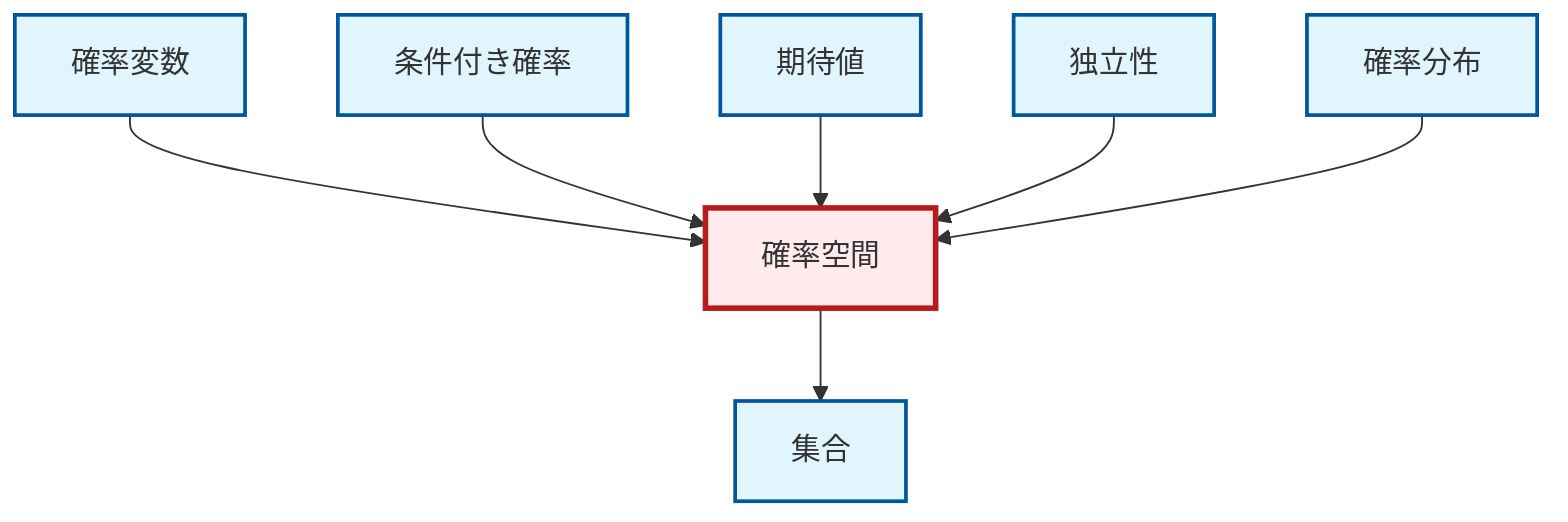 graph TD
    classDef definition fill:#e1f5fe,stroke:#01579b,stroke-width:2px
    classDef theorem fill:#f3e5f5,stroke:#4a148c,stroke-width:2px
    classDef axiom fill:#fff3e0,stroke:#e65100,stroke-width:2px
    classDef example fill:#e8f5e9,stroke:#1b5e20,stroke-width:2px
    classDef current fill:#ffebee,stroke:#b71c1c,stroke-width:3px
    def-probability-space["確率空間"]:::definition
    def-expectation["期待値"]:::definition
    def-independence["独立性"]:::definition
    def-probability-distribution["確率分布"]:::definition
    def-conditional-probability["条件付き確率"]:::definition
    def-random-variable["確率変数"]:::definition
    def-set["集合"]:::definition
    def-probability-space --> def-set
    def-random-variable --> def-probability-space
    def-conditional-probability --> def-probability-space
    def-expectation --> def-probability-space
    def-independence --> def-probability-space
    def-probability-distribution --> def-probability-space
    class def-probability-space current